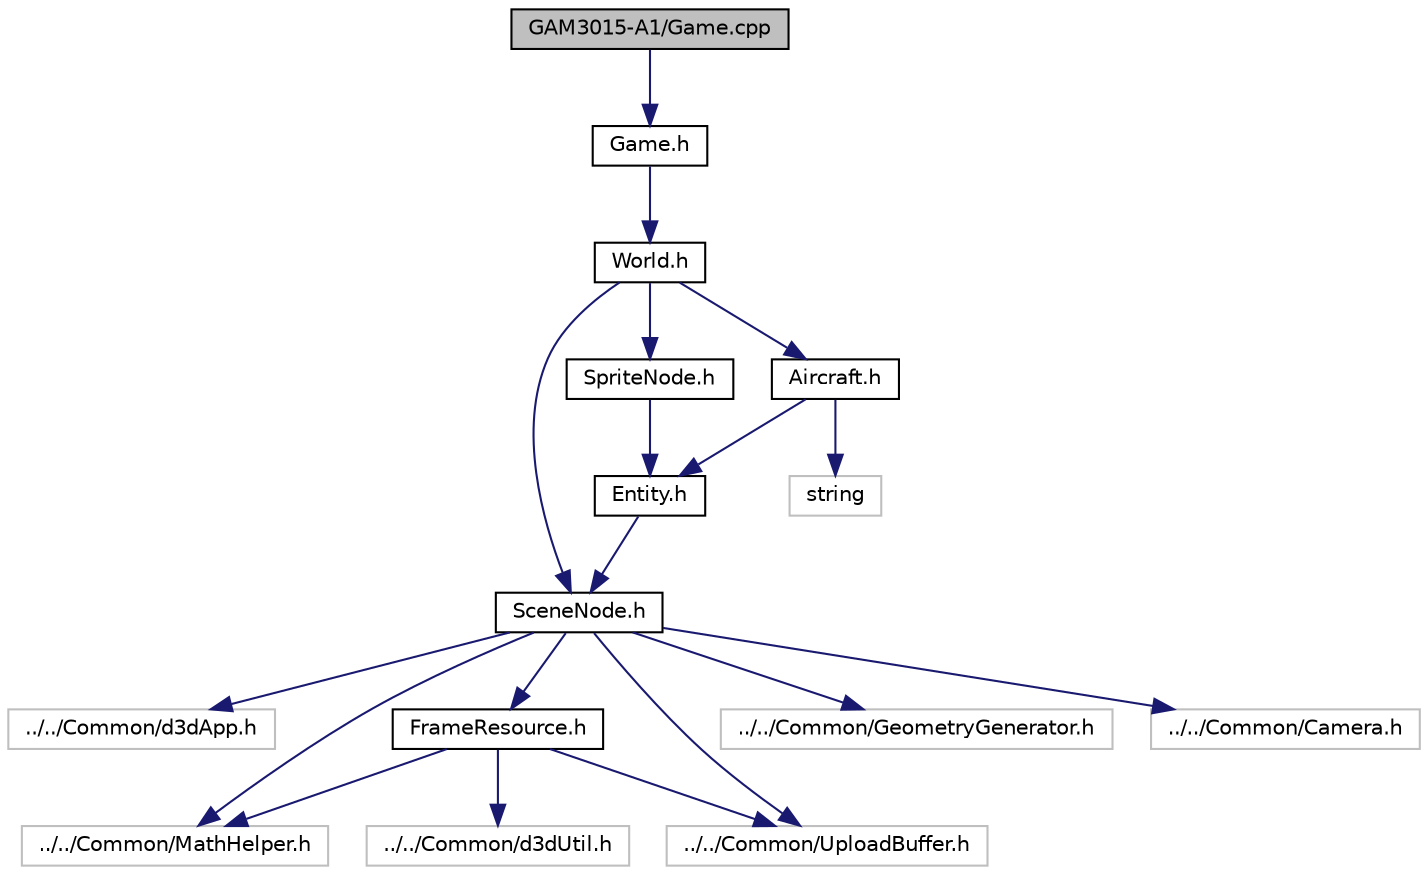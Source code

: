 digraph "GAM3015-A1/Game.cpp"
{
 // LATEX_PDF_SIZE
  edge [fontname="Helvetica",fontsize="10",labelfontname="Helvetica",labelfontsize="10"];
  node [fontname="Helvetica",fontsize="10",shape=record];
  Node1 [label="GAM3015-A1/Game.cpp",height=0.2,width=0.4,color="black", fillcolor="grey75", style="filled", fontcolor="black",tooltip=" "];
  Node1 -> Node2 [color="midnightblue",fontsize="10",style="solid"];
  Node2 [label="Game.h",height=0.2,width=0.4,color="black", fillcolor="white", style="filled",URL="$_game_8h.html",tooltip=" "];
  Node2 -> Node3 [color="midnightblue",fontsize="10",style="solid"];
  Node3 [label="World.h",height=0.2,width=0.4,color="black", fillcolor="white", style="filled",URL="$_world_8h.html",tooltip=" "];
  Node3 -> Node4 [color="midnightblue",fontsize="10",style="solid"];
  Node4 [label="SceneNode.h",height=0.2,width=0.4,color="black", fillcolor="white", style="filled",URL="$_scene_node_8h.html",tooltip=" "];
  Node4 -> Node5 [color="midnightblue",fontsize="10",style="solid"];
  Node5 [label="../../Common/d3dApp.h",height=0.2,width=0.4,color="grey75", fillcolor="white", style="filled",tooltip=" "];
  Node4 -> Node6 [color="midnightblue",fontsize="10",style="solid"];
  Node6 [label="../../Common/MathHelper.h",height=0.2,width=0.4,color="grey75", fillcolor="white", style="filled",tooltip=" "];
  Node4 -> Node7 [color="midnightblue",fontsize="10",style="solid"];
  Node7 [label="../../Common/UploadBuffer.h",height=0.2,width=0.4,color="grey75", fillcolor="white", style="filled",tooltip=" "];
  Node4 -> Node8 [color="midnightblue",fontsize="10",style="solid"];
  Node8 [label="../../Common/GeometryGenerator.h",height=0.2,width=0.4,color="grey75", fillcolor="white", style="filled",tooltip=" "];
  Node4 -> Node9 [color="midnightblue",fontsize="10",style="solid"];
  Node9 [label="../../Common/Camera.h",height=0.2,width=0.4,color="grey75", fillcolor="white", style="filled",tooltip=" "];
  Node4 -> Node10 [color="midnightblue",fontsize="10",style="solid"];
  Node10 [label="FrameResource.h",height=0.2,width=0.4,color="black", fillcolor="white", style="filled",URL="$_frame_resource_8h.html",tooltip=" "];
  Node10 -> Node11 [color="midnightblue",fontsize="10",style="solid"];
  Node11 [label="../../Common/d3dUtil.h",height=0.2,width=0.4,color="grey75", fillcolor="white", style="filled",tooltip=" "];
  Node10 -> Node6 [color="midnightblue",fontsize="10",style="solid"];
  Node10 -> Node7 [color="midnightblue",fontsize="10",style="solid"];
  Node3 -> Node12 [color="midnightblue",fontsize="10",style="solid"];
  Node12 [label="SpriteNode.h",height=0.2,width=0.4,color="black", fillcolor="white", style="filled",URL="$_sprite_node_8h.html",tooltip=" "];
  Node12 -> Node13 [color="midnightblue",fontsize="10",style="solid"];
  Node13 [label="Entity.h",height=0.2,width=0.4,color="black", fillcolor="white", style="filled",URL="$_entity_8h.html",tooltip=" "];
  Node13 -> Node4 [color="midnightblue",fontsize="10",style="solid"];
  Node3 -> Node14 [color="midnightblue",fontsize="10",style="solid"];
  Node14 [label="Aircraft.h",height=0.2,width=0.4,color="black", fillcolor="white", style="filled",URL="$_aircraft_8h.html",tooltip=" "];
  Node14 -> Node13 [color="midnightblue",fontsize="10",style="solid"];
  Node14 -> Node15 [color="midnightblue",fontsize="10",style="solid"];
  Node15 [label="string",height=0.2,width=0.4,color="grey75", fillcolor="white", style="filled",tooltip=" "];
}
